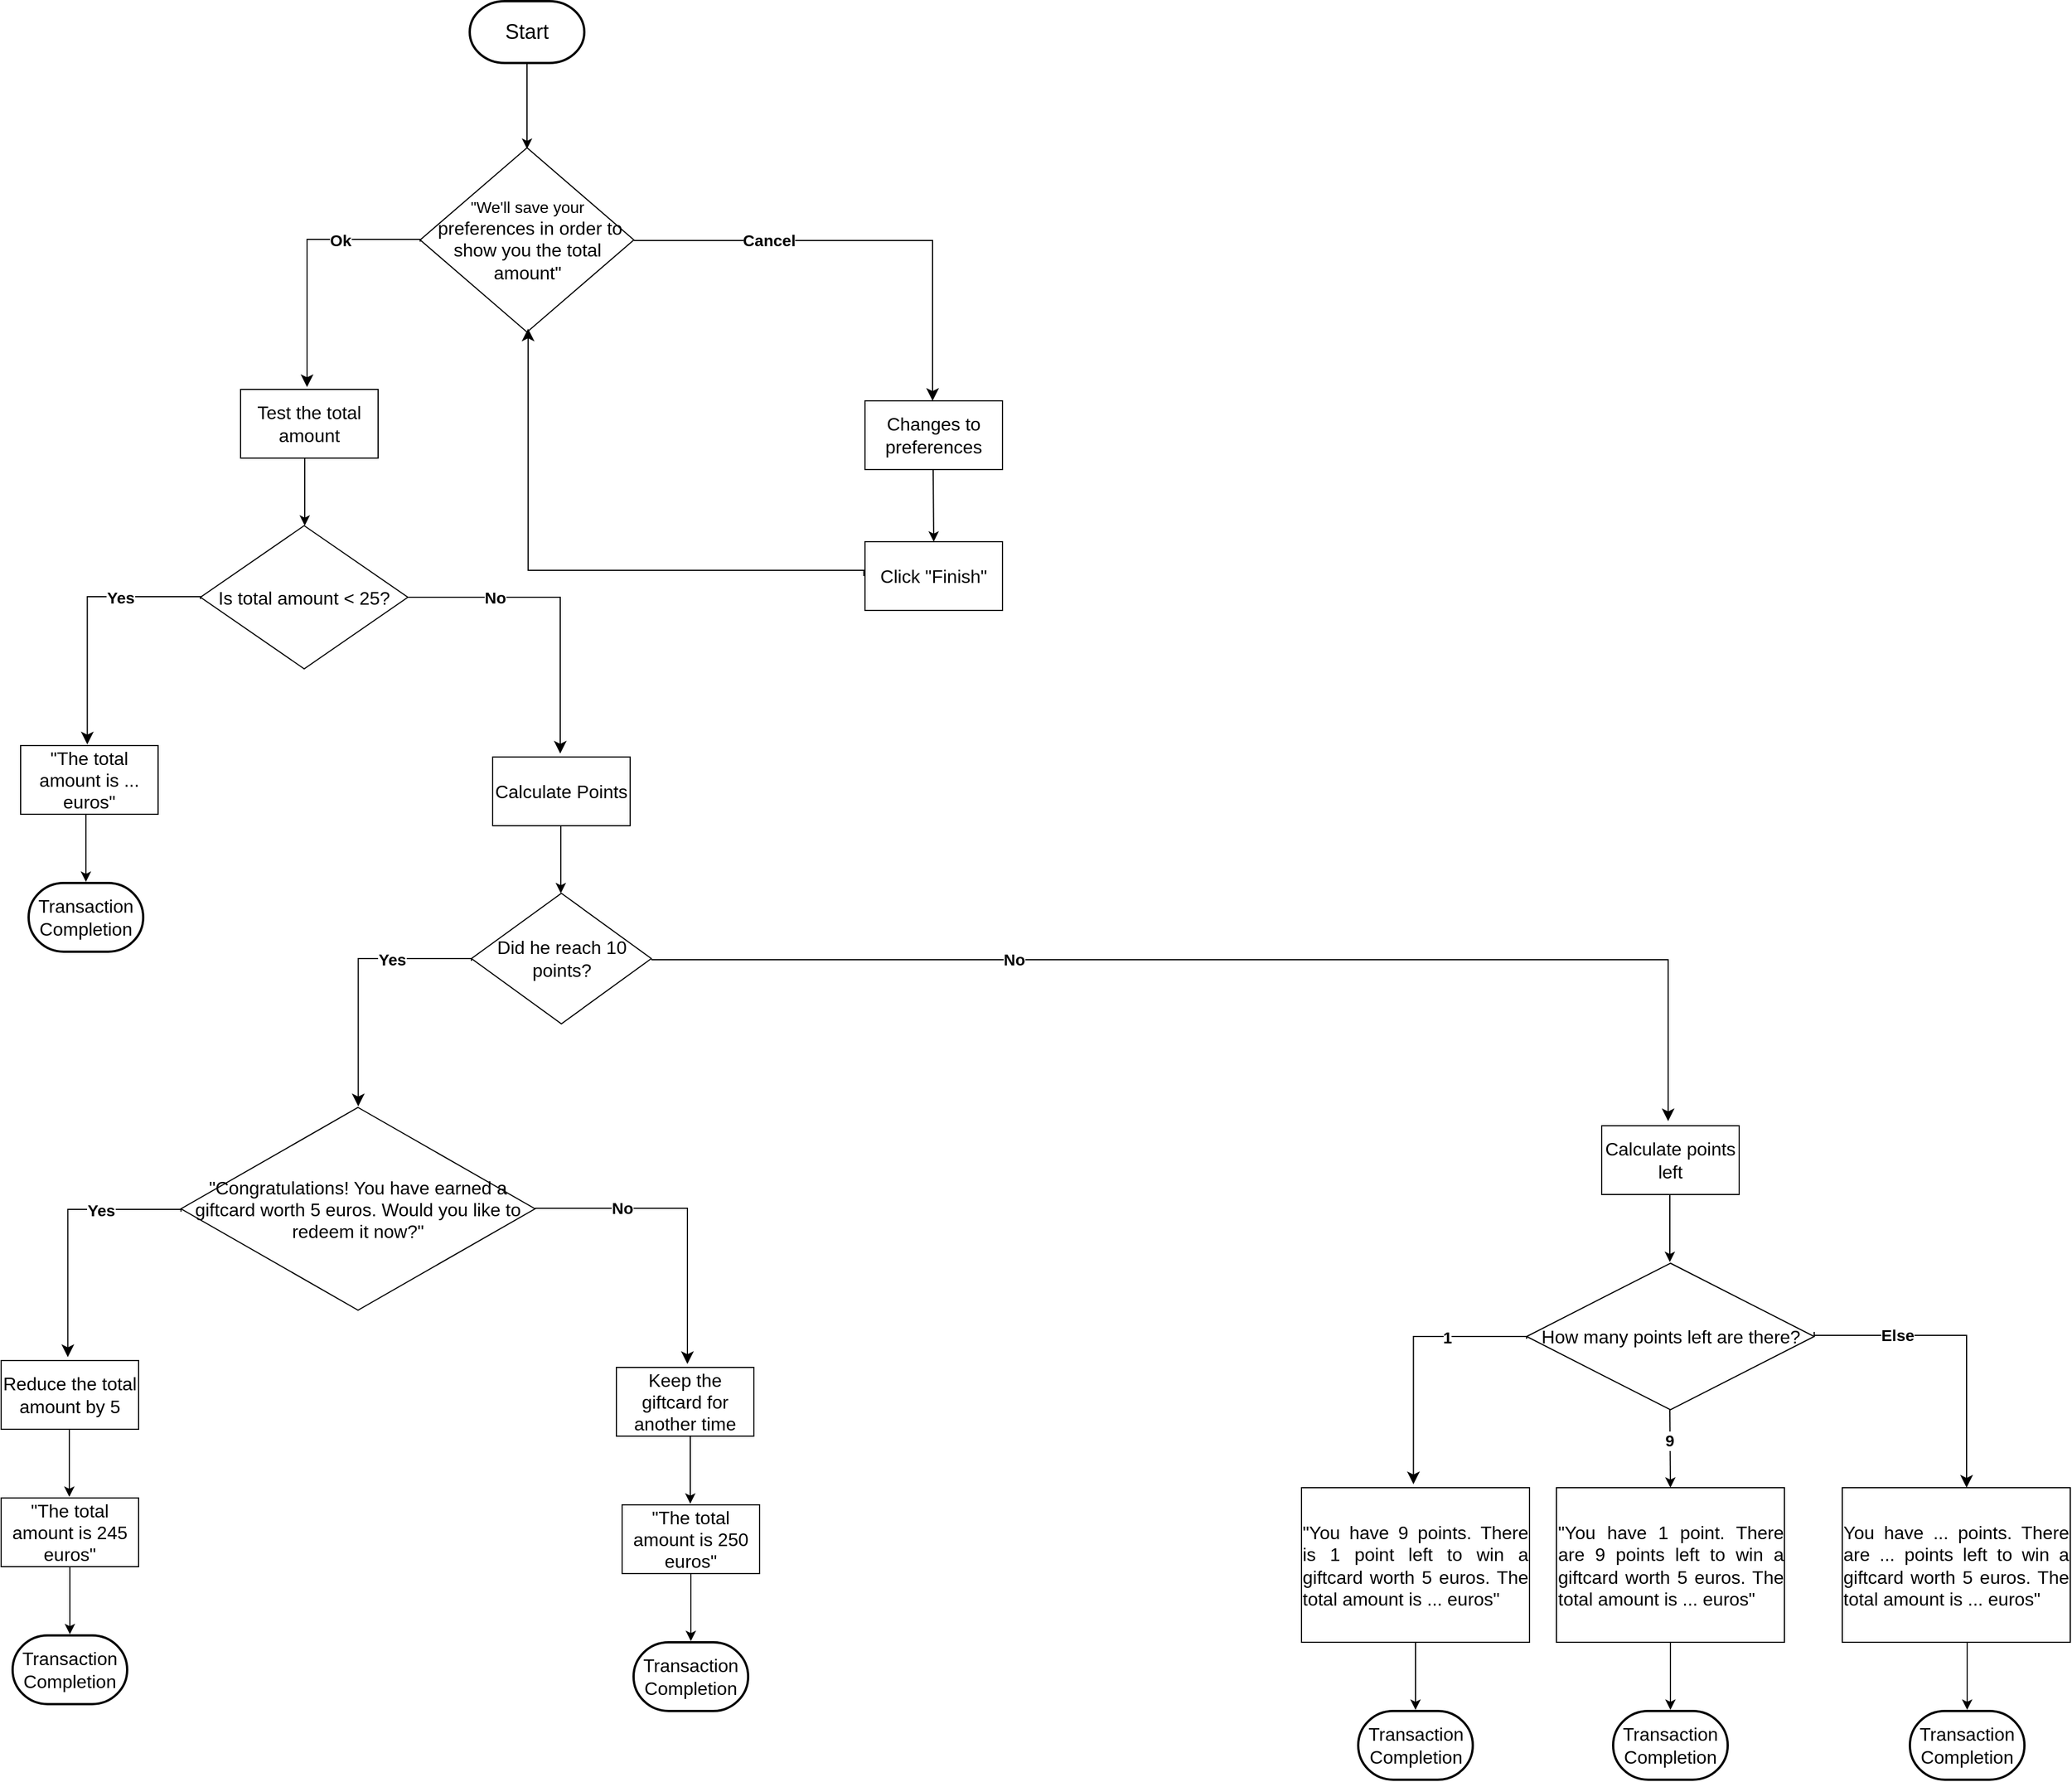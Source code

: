 <mxfile version="24.2.1" type="github">
  <diagram id="C5RBs43oDa-KdzZeNtuy" name="Page-1">
    <mxGraphModel dx="1690" dy="565" grid="0" gridSize="10" guides="1" tooltips="1" connect="1" arrows="1" fold="1" page="0" pageScale="1" pageWidth="827" pageHeight="1169" math="0" shadow="0">
      <root>
        <mxCell id="WIyWlLk6GJQsqaUBKTNV-0" />
        <mxCell id="WIyWlLk6GJQsqaUBKTNV-1" parent="WIyWlLk6GJQsqaUBKTNV-0" />
        <mxCell id="WIyWlLk6GJQsqaUBKTNV-2" value="" style="rounded=0;html=1;jettySize=auto;orthogonalLoop=1;fontSize=11;endArrow=block;endFill=0;endSize=8;strokeWidth=1;shadow=0;labelBackgroundColor=none;edgeStyle=orthogonalEdgeStyle;" parent="WIyWlLk6GJQsqaUBKTNV-1" edge="1">
          <mxGeometry relative="1" as="geometry">
            <mxPoint x="220" y="120" as="sourcePoint" />
          </mxGeometry>
        </mxCell>
        <mxCell id="WIyWlLk6GJQsqaUBKTNV-5" value="No" style="edgeStyle=orthogonalEdgeStyle;rounded=0;html=1;jettySize=auto;orthogonalLoop=1;fontSize=11;endArrow=block;endFill=0;endSize=8;strokeWidth=1;shadow=0;labelBackgroundColor=none;" parent="WIyWlLk6GJQsqaUBKTNV-1" edge="1">
          <mxGeometry y="10" relative="1" as="geometry">
            <mxPoint as="offset" />
            <mxPoint x="270" y="210" as="sourcePoint" />
          </mxGeometry>
        </mxCell>
        <mxCell id="fHp2qP4Lxyj9vEpVP1ns-0" value="&lt;font style=&quot;font-size: 18px;&quot;&gt;Start&lt;/font&gt;" style="strokeWidth=2;html=1;shape=mxgraph.flowchart.terminator;whiteSpace=wrap;" parent="WIyWlLk6GJQsqaUBKTNV-1" vertex="1">
          <mxGeometry x="364" y="78" width="100" height="54" as="geometry" />
        </mxCell>
        <mxCell id="fHp2qP4Lxyj9vEpVP1ns-1" value="" style="endArrow=classic;html=1;rounded=0;" parent="WIyWlLk6GJQsqaUBKTNV-1" edge="1">
          <mxGeometry width="50" height="50" relative="1" as="geometry">
            <mxPoint x="414" y="132" as="sourcePoint" />
            <mxPoint x="414" y="207" as="targetPoint" />
          </mxGeometry>
        </mxCell>
        <mxCell id="fHp2qP4Lxyj9vEpVP1ns-3" value="&lt;font style=&quot;font-size: 14px;&quot;&gt;&quot;We&#39;ll save your&lt;/font&gt;&lt;div&gt;&lt;font size=&quot;3&quot;&gt;&amp;nbsp;preferences in order to show you the total amount&quot;&lt;/font&gt;&lt;/div&gt;" style="rhombus;whiteSpace=wrap;html=1;" parent="WIyWlLk6GJQsqaUBKTNV-1" vertex="1">
          <mxGeometry x="320.75" y="206" width="186.5" height="161" as="geometry" />
        </mxCell>
        <mxCell id="fHp2qP4Lxyj9vEpVP1ns-4" value="" style="edgeStyle=segmentEdgeStyle;endArrow=classic;html=1;curved=0;rounded=0;endSize=8;startSize=8;" parent="WIyWlLk6GJQsqaUBKTNV-1" edge="1">
          <mxGeometry width="50" height="50" relative="1" as="geometry">
            <mxPoint x="320.75" y="288" as="sourcePoint" />
            <mxPoint x="222" y="415" as="targetPoint" />
            <Array as="points">
              <mxPoint x="321" y="286" />
              <mxPoint x="222" y="286" />
              <mxPoint x="222" y="355" />
            </Array>
          </mxGeometry>
        </mxCell>
        <mxCell id="fHp2qP4Lxyj9vEpVP1ns-8" value="&lt;font style=&quot;font-size: 14px;&quot;&gt;&lt;b&gt;Ok&lt;/b&gt;&lt;/font&gt;" style="edgeLabel;html=1;align=center;verticalAlign=middle;resizable=0;points=[];" parent="fHp2qP4Lxyj9vEpVP1ns-4" vertex="1" connectable="0">
          <mxGeometry x="-0.366" y="-3" relative="1" as="geometry">
            <mxPoint x="1" y="4" as="offset" />
          </mxGeometry>
        </mxCell>
        <mxCell id="fHp2qP4Lxyj9vEpVP1ns-9" value="&lt;font size=&quot;3&quot;&gt;Test the total amount&lt;/font&gt;" style="rounded=0;whiteSpace=wrap;html=1;" parent="WIyWlLk6GJQsqaUBKTNV-1" vertex="1">
          <mxGeometry x="164" y="417" width="120" height="60" as="geometry" />
        </mxCell>
        <mxCell id="fHp2qP4Lxyj9vEpVP1ns-14" value="" style="endArrow=classic;html=1;rounded=0;" parent="WIyWlLk6GJQsqaUBKTNV-1" edge="1">
          <mxGeometry width="50" height="50" relative="1" as="geometry">
            <mxPoint x="220" y="477" as="sourcePoint" />
            <mxPoint x="220" y="536" as="targetPoint" />
          </mxGeometry>
        </mxCell>
        <mxCell id="fHp2qP4Lxyj9vEpVP1ns-15" value="&lt;font size=&quot;3&quot;&gt;Is total amount &amp;lt; 25?&lt;/font&gt;" style="rhombus;whiteSpace=wrap;html=1;align=center;" parent="WIyWlLk6GJQsqaUBKTNV-1" vertex="1">
          <mxGeometry x="129" y="536" width="181" height="125" as="geometry" />
        </mxCell>
        <mxCell id="fHp2qP4Lxyj9vEpVP1ns-16" value="" style="edgeStyle=segmentEdgeStyle;endArrow=classic;html=1;curved=0;rounded=0;endSize=8;startSize=8;" parent="WIyWlLk6GJQsqaUBKTNV-1" edge="1">
          <mxGeometry width="50" height="50" relative="1" as="geometry">
            <mxPoint x="128.95" y="600" as="sourcePoint" />
            <mxPoint x="30.2" y="727" as="targetPoint" />
            <Array as="points">
              <mxPoint x="129.2" y="598" />
              <mxPoint x="30.2" y="598" />
              <mxPoint x="30.2" y="667" />
            </Array>
          </mxGeometry>
        </mxCell>
        <mxCell id="fHp2qP4Lxyj9vEpVP1ns-17" value="&lt;font style=&quot;font-size: 14px;&quot;&gt;&lt;b&gt;Yes&lt;/b&gt;&lt;/font&gt;" style="edgeLabel;html=1;align=center;verticalAlign=middle;resizable=0;points=[];" parent="fHp2qP4Lxyj9vEpVP1ns-16" vertex="1" connectable="0">
          <mxGeometry x="-0.366" y="-3" relative="1" as="geometry">
            <mxPoint x="1" y="4" as="offset" />
          </mxGeometry>
        </mxCell>
        <mxCell id="fHp2qP4Lxyj9vEpVP1ns-18" value="&lt;div style=&quot;&quot;&gt;&lt;span style=&quot;font-size: medium; background-color: initial;&quot;&gt;&quot;The total amount is ... euros&quot;&lt;/span&gt;&lt;/div&gt;" style="rounded=0;whiteSpace=wrap;html=1;align=center;" parent="WIyWlLk6GJQsqaUBKTNV-1" vertex="1">
          <mxGeometry x="-28" y="728" width="120" height="60" as="geometry" />
        </mxCell>
        <mxCell id="fHp2qP4Lxyj9vEpVP1ns-19" value="" style="edgeStyle=segmentEdgeStyle;endArrow=classic;html=1;curved=0;rounded=0;endSize=8;startSize=8;exitX=1;exitY=0.5;exitDx=0;exitDy=0;" parent="WIyWlLk6GJQsqaUBKTNV-1" source="fHp2qP4Lxyj9vEpVP1ns-15" edge="1">
          <mxGeometry width="50" height="50" relative="1" as="geometry">
            <mxPoint x="573.75" y="608" as="sourcePoint" />
            <mxPoint x="443" y="735" as="targetPoint" />
            <Array as="points">
              <mxPoint x="443" y="599" />
              <mxPoint x="443" y="735" />
            </Array>
          </mxGeometry>
        </mxCell>
        <mxCell id="fHp2qP4Lxyj9vEpVP1ns-20" value="&lt;font style=&quot;font-size: 14px;&quot;&gt;&lt;b&gt;No&lt;/b&gt;&lt;/font&gt;" style="edgeLabel;html=1;align=center;verticalAlign=middle;resizable=0;points=[];" parent="fHp2qP4Lxyj9vEpVP1ns-19" vertex="1" connectable="0">
          <mxGeometry x="-0.366" y="-3" relative="1" as="geometry">
            <mxPoint x="-10" y="-3" as="offset" />
          </mxGeometry>
        </mxCell>
        <mxCell id="fHp2qP4Lxyj9vEpVP1ns-21" value="&lt;font size=&quot;3&quot;&gt;Calculate Points&lt;/font&gt;" style="rounded=0;whiteSpace=wrap;html=1;" parent="WIyWlLk6GJQsqaUBKTNV-1" vertex="1">
          <mxGeometry x="384" y="738" width="120" height="60" as="geometry" />
        </mxCell>
        <mxCell id="fHp2qP4Lxyj9vEpVP1ns-22" value="" style="endArrow=classic;html=1;rounded=0;" parent="WIyWlLk6GJQsqaUBKTNV-1" edge="1">
          <mxGeometry width="50" height="50" relative="1" as="geometry">
            <mxPoint x="443.5" y="798" as="sourcePoint" />
            <mxPoint x="443.5" y="857" as="targetPoint" />
          </mxGeometry>
        </mxCell>
        <mxCell id="fHp2qP4Lxyj9vEpVP1ns-23" value="&lt;font size=&quot;3&quot;&gt;Did he reach 10 points?&lt;/font&gt;" style="rhombus;whiteSpace=wrap;html=1;" parent="WIyWlLk6GJQsqaUBKTNV-1" vertex="1">
          <mxGeometry x="365.5" y="857" width="157" height="114" as="geometry" />
        </mxCell>
        <mxCell id="fHp2qP4Lxyj9vEpVP1ns-24" value="" style="endArrow=classic;html=1;rounded=0;" parent="WIyWlLk6GJQsqaUBKTNV-1" edge="1">
          <mxGeometry width="50" height="50" relative="1" as="geometry">
            <mxPoint x="29" y="788" as="sourcePoint" />
            <mxPoint x="29" y="847" as="targetPoint" />
          </mxGeometry>
        </mxCell>
        <mxCell id="fHp2qP4Lxyj9vEpVP1ns-26" value="&lt;font size=&quot;3&quot;&gt;Transaction Completion&lt;/font&gt;" style="strokeWidth=2;html=1;shape=mxgraph.flowchart.terminator;whiteSpace=wrap;" parent="WIyWlLk6GJQsqaUBKTNV-1" vertex="1">
          <mxGeometry x="-21" y="848" width="100" height="60" as="geometry" />
        </mxCell>
        <mxCell id="fHp2qP4Lxyj9vEpVP1ns-27" value="" style="edgeStyle=segmentEdgeStyle;endArrow=classic;html=1;curved=0;rounded=0;endSize=8;startSize=8;" parent="WIyWlLk6GJQsqaUBKTNV-1" edge="1">
          <mxGeometry width="50" height="50" relative="1" as="geometry">
            <mxPoint x="365.45" y="916" as="sourcePoint" />
            <mxPoint x="266.7" y="1043" as="targetPoint" />
            <Array as="points">
              <mxPoint x="365.7" y="914" />
              <mxPoint x="266.7" y="914" />
              <mxPoint x="266.7" y="983" />
            </Array>
          </mxGeometry>
        </mxCell>
        <mxCell id="fHp2qP4Lxyj9vEpVP1ns-28" value="&lt;font style=&quot;font-size: 14px;&quot;&gt;&lt;b&gt;Yes&lt;/b&gt;&lt;/font&gt;" style="edgeLabel;html=1;align=center;verticalAlign=middle;resizable=0;points=[];" parent="fHp2qP4Lxyj9vEpVP1ns-27" vertex="1" connectable="0">
          <mxGeometry x="-0.366" y="-3" relative="1" as="geometry">
            <mxPoint x="1" y="4" as="offset" />
          </mxGeometry>
        </mxCell>
        <mxCell id="fHp2qP4Lxyj9vEpVP1ns-30" value="&lt;font size=&quot;3&quot;&gt;&quot;Congratulations! You have earned a giftcard worth 5 euros. Would you like to redeem it now?&quot;&lt;/font&gt;" style="rhombus;whiteSpace=wrap;html=1;align=center;" parent="WIyWlLk6GJQsqaUBKTNV-1" vertex="1">
          <mxGeometry x="112" y="1044" width="309" height="177" as="geometry" />
        </mxCell>
        <mxCell id="fHp2qP4Lxyj9vEpVP1ns-31" value="" style="edgeStyle=segmentEdgeStyle;endArrow=classic;html=1;curved=0;rounded=0;endSize=8;startSize=8;" parent="WIyWlLk6GJQsqaUBKTNV-1" edge="1">
          <mxGeometry width="50" height="50" relative="1" as="geometry">
            <mxPoint x="111.95" y="1135" as="sourcePoint" />
            <mxPoint x="13.2" y="1262" as="targetPoint" />
            <Array as="points">
              <mxPoint x="112.2" y="1133" />
              <mxPoint x="13.2" y="1133" />
              <mxPoint x="13.2" y="1202" />
            </Array>
          </mxGeometry>
        </mxCell>
        <mxCell id="fHp2qP4Lxyj9vEpVP1ns-32" value="&lt;font style=&quot;font-size: 14px;&quot;&gt;&lt;b&gt;Yes&lt;/b&gt;&lt;/font&gt;" style="edgeLabel;html=1;align=center;verticalAlign=middle;resizable=0;points=[];" parent="fHp2qP4Lxyj9vEpVP1ns-31" vertex="1" connectable="0">
          <mxGeometry x="-0.366" y="-3" relative="1" as="geometry">
            <mxPoint x="1" y="4" as="offset" />
          </mxGeometry>
        </mxCell>
        <mxCell id="fHp2qP4Lxyj9vEpVP1ns-33" value="&lt;font size=&quot;3&quot;&gt;Reduce the total amount by 5&lt;/font&gt;" style="rounded=0;whiteSpace=wrap;html=1;" parent="WIyWlLk6GJQsqaUBKTNV-1" vertex="1">
          <mxGeometry x="-45" y="1265" width="120" height="60" as="geometry" />
        </mxCell>
        <mxCell id="fHp2qP4Lxyj9vEpVP1ns-34" value="" style="endArrow=classic;html=1;rounded=0;" parent="WIyWlLk6GJQsqaUBKTNV-1" edge="1">
          <mxGeometry width="50" height="50" relative="1" as="geometry">
            <mxPoint x="14.5" y="1325" as="sourcePoint" />
            <mxPoint x="14.5" y="1384" as="targetPoint" />
          </mxGeometry>
        </mxCell>
        <mxCell id="fHp2qP4Lxyj9vEpVP1ns-35" value="&lt;div style=&quot;&quot;&gt;&lt;span style=&quot;font-size: medium; background-color: initial;&quot;&gt;&quot;The total amount is 245 euros&quot;&lt;/span&gt;&lt;/div&gt;" style="rounded=0;whiteSpace=wrap;html=1;align=center;" parent="WIyWlLk6GJQsqaUBKTNV-1" vertex="1">
          <mxGeometry x="-45" y="1385" width="120" height="60" as="geometry" />
        </mxCell>
        <mxCell id="fHp2qP4Lxyj9vEpVP1ns-36" value="" style="endArrow=classic;html=1;rounded=0;" parent="WIyWlLk6GJQsqaUBKTNV-1" edge="1">
          <mxGeometry width="50" height="50" relative="1" as="geometry">
            <mxPoint x="15" y="1445" as="sourcePoint" />
            <mxPoint x="15" y="1504" as="targetPoint" />
          </mxGeometry>
        </mxCell>
        <mxCell id="fHp2qP4Lxyj9vEpVP1ns-37" value="&lt;font size=&quot;3&quot;&gt;Transaction Completion&lt;/font&gt;" style="strokeWidth=2;html=1;shape=mxgraph.flowchart.terminator;whiteSpace=wrap;" parent="WIyWlLk6GJQsqaUBKTNV-1" vertex="1">
          <mxGeometry x="-35" y="1505" width="100" height="60" as="geometry" />
        </mxCell>
        <mxCell id="fHp2qP4Lxyj9vEpVP1ns-38" value="" style="edgeStyle=segmentEdgeStyle;endArrow=classic;html=1;curved=0;rounded=0;endSize=8;startSize=8;exitX=1;exitY=0.5;exitDx=0;exitDy=0;" parent="WIyWlLk6GJQsqaUBKTNV-1" edge="1">
          <mxGeometry width="50" height="50" relative="1" as="geometry">
            <mxPoint x="421" y="1132" as="sourcePoint" />
            <mxPoint x="554" y="1268" as="targetPoint" />
            <Array as="points">
              <mxPoint x="554" y="1132" />
              <mxPoint x="554" y="1268" />
            </Array>
          </mxGeometry>
        </mxCell>
        <mxCell id="fHp2qP4Lxyj9vEpVP1ns-39" value="&lt;font style=&quot;font-size: 14px;&quot;&gt;&lt;b&gt;No&lt;/b&gt;&lt;/font&gt;" style="edgeLabel;html=1;align=center;verticalAlign=middle;resizable=0;points=[];" parent="fHp2qP4Lxyj9vEpVP1ns-38" vertex="1" connectable="0">
          <mxGeometry x="-0.366" y="-3" relative="1" as="geometry">
            <mxPoint x="-10" y="-3" as="offset" />
          </mxGeometry>
        </mxCell>
        <mxCell id="fHp2qP4Lxyj9vEpVP1ns-40" value="&lt;font size=&quot;3&quot;&gt;Keep the giftcard for another time&lt;/font&gt;" style="rounded=0;whiteSpace=wrap;html=1;" parent="WIyWlLk6GJQsqaUBKTNV-1" vertex="1">
          <mxGeometry x="492" y="1271" width="120" height="60" as="geometry" />
        </mxCell>
        <mxCell id="fHp2qP4Lxyj9vEpVP1ns-45" value="&lt;font size=&quot;3&quot;&gt;Transaction Completion&lt;/font&gt;" style="strokeWidth=2;html=1;shape=mxgraph.flowchart.terminator;whiteSpace=wrap;" parent="WIyWlLk6GJQsqaUBKTNV-1" vertex="1">
          <mxGeometry x="507" y="1511" width="100" height="60" as="geometry" />
        </mxCell>
        <mxCell id="fHp2qP4Lxyj9vEpVP1ns-46" value="" style="endArrow=classic;html=1;rounded=0;" parent="WIyWlLk6GJQsqaUBKTNV-1" edge="1">
          <mxGeometry width="50" height="50" relative="1" as="geometry">
            <mxPoint x="557" y="1451" as="sourcePoint" />
            <mxPoint x="557" y="1510" as="targetPoint" />
          </mxGeometry>
        </mxCell>
        <mxCell id="fHp2qP4Lxyj9vEpVP1ns-47" value="&lt;div style=&quot;&quot;&gt;&lt;span style=&quot;font-size: medium; background-color: initial;&quot;&gt;&quot;The total amount is 250 euros&quot;&lt;/span&gt;&lt;/div&gt;" style="rounded=0;whiteSpace=wrap;html=1;align=center;" parent="WIyWlLk6GJQsqaUBKTNV-1" vertex="1">
          <mxGeometry x="497" y="1391" width="120" height="60" as="geometry" />
        </mxCell>
        <mxCell id="fHp2qP4Lxyj9vEpVP1ns-48" value="" style="endArrow=classic;html=1;rounded=0;" parent="WIyWlLk6GJQsqaUBKTNV-1" edge="1">
          <mxGeometry width="50" height="50" relative="1" as="geometry">
            <mxPoint x="556.5" y="1331" as="sourcePoint" />
            <mxPoint x="556.5" y="1390" as="targetPoint" />
          </mxGeometry>
        </mxCell>
        <mxCell id="fHp2qP4Lxyj9vEpVP1ns-49" value="" style="edgeStyle=segmentEdgeStyle;endArrow=classic;html=1;curved=0;rounded=0;endSize=8;startSize=8;exitX=1;exitY=0.5;exitDx=0;exitDy=0;" parent="WIyWlLk6GJQsqaUBKTNV-1" edge="1">
          <mxGeometry width="50" height="50" relative="1" as="geometry">
            <mxPoint x="522.5" y="915" as="sourcePoint" />
            <mxPoint x="1410" y="1056" as="targetPoint" />
            <Array as="points">
              <mxPoint x="1410" y="915" />
              <mxPoint x="1410" y="1051" />
            </Array>
          </mxGeometry>
        </mxCell>
        <mxCell id="fHp2qP4Lxyj9vEpVP1ns-50" value="&lt;font style=&quot;font-size: 14px;&quot;&gt;&lt;b&gt;No&lt;/b&gt;&lt;/font&gt;" style="edgeLabel;html=1;align=center;verticalAlign=middle;resizable=0;points=[];" parent="fHp2qP4Lxyj9vEpVP1ns-49" vertex="1" connectable="0">
          <mxGeometry x="-0.366" y="-3" relative="1" as="geometry">
            <mxPoint x="-10" y="-3" as="offset" />
          </mxGeometry>
        </mxCell>
        <mxCell id="fHp2qP4Lxyj9vEpVP1ns-51" value="&lt;font size=&quot;3&quot;&gt;Calculate points left&lt;/font&gt;" style="rounded=0;whiteSpace=wrap;html=1;" parent="WIyWlLk6GJQsqaUBKTNV-1" vertex="1">
          <mxGeometry x="1352" y="1060" width="120" height="60" as="geometry" />
        </mxCell>
        <mxCell id="fHp2qP4Lxyj9vEpVP1ns-52" value="" style="endArrow=classic;html=1;rounded=0;" parent="WIyWlLk6GJQsqaUBKTNV-1" edge="1">
          <mxGeometry width="50" height="50" relative="1" as="geometry">
            <mxPoint x="1411.5" y="1120" as="sourcePoint" />
            <mxPoint x="1411.5" y="1179" as="targetPoint" />
          </mxGeometry>
        </mxCell>
        <mxCell id="fHp2qP4Lxyj9vEpVP1ns-53" value="&lt;font size=&quot;3&quot;&gt;How many points left are there?&lt;/font&gt;" style="rhombus;whiteSpace=wrap;html=1;" parent="WIyWlLk6GJQsqaUBKTNV-1" vertex="1">
          <mxGeometry x="1286.5" y="1180" width="251" height="128" as="geometry" />
        </mxCell>
        <mxCell id="fHp2qP4Lxyj9vEpVP1ns-54" value="" style="edgeStyle=segmentEdgeStyle;endArrow=classic;html=1;curved=0;rounded=0;endSize=8;startSize=8;" parent="WIyWlLk6GJQsqaUBKTNV-1" edge="1">
          <mxGeometry width="50" height="50" relative="1" as="geometry">
            <mxPoint x="1286.45" y="1246" as="sourcePoint" />
            <mxPoint x="1187.7" y="1373" as="targetPoint" />
            <Array as="points">
              <mxPoint x="1286.7" y="1244" />
              <mxPoint x="1187.7" y="1244" />
              <mxPoint x="1187.7" y="1313" />
            </Array>
          </mxGeometry>
        </mxCell>
        <mxCell id="fHp2qP4Lxyj9vEpVP1ns-55" value="&lt;font style=&quot;font-size: 14px;&quot;&gt;&lt;b&gt;1&lt;/b&gt;&lt;/font&gt;" style="edgeLabel;html=1;align=center;verticalAlign=middle;resizable=0;points=[];" parent="fHp2qP4Lxyj9vEpVP1ns-54" vertex="1" connectable="0">
          <mxGeometry x="-0.366" y="-3" relative="1" as="geometry">
            <mxPoint x="1" y="4" as="offset" />
          </mxGeometry>
        </mxCell>
        <mxCell id="fHp2qP4Lxyj9vEpVP1ns-56" value="&lt;div style=&quot;text-align: justify;&quot;&gt;&lt;span style=&quot;font-size: medium; background-color: initial;&quot;&gt;&quot;You have 9 points. There is 1 point left to win a giftcard worth 5 euros. The total amount is ... euros&quot;&lt;/span&gt;&lt;/div&gt;" style="rounded=0;whiteSpace=wrap;html=1;" parent="WIyWlLk6GJQsqaUBKTNV-1" vertex="1">
          <mxGeometry x="1090" y="1376" width="199" height="135" as="geometry" />
        </mxCell>
        <mxCell id="fHp2qP4Lxyj9vEpVP1ns-57" value="" style="endArrow=classic;html=1;rounded=0;entryX=0.5;entryY=0;entryDx=0;entryDy=0;" parent="WIyWlLk6GJQsqaUBKTNV-1" target="fHp2qP4Lxyj9vEpVP1ns-59" edge="1">
          <mxGeometry width="50" height="50" relative="1" as="geometry">
            <mxPoint x="1411.5" y="1308" as="sourcePoint" />
            <mxPoint x="1411.5" y="1367" as="targetPoint" />
          </mxGeometry>
        </mxCell>
        <mxCell id="fHp2qP4Lxyj9vEpVP1ns-58" value="&lt;font style=&quot;font-size: 14px;&quot;&gt;&lt;b&gt;9&lt;/b&gt;&lt;/font&gt;" style="edgeLabel;html=1;align=center;verticalAlign=middle;resizable=0;points=[];" parent="fHp2qP4Lxyj9vEpVP1ns-57" vertex="1" connectable="0">
          <mxGeometry x="-0.308" y="-3" relative="1" as="geometry">
            <mxPoint x="2" y="3" as="offset" />
          </mxGeometry>
        </mxCell>
        <mxCell id="fHp2qP4Lxyj9vEpVP1ns-59" value="&lt;div style=&quot;text-align: justify;&quot;&gt;&lt;font size=&quot;3&quot;&gt;&quot;You have 1 point. There are 9 points left to win a giftcard worth 5 euros. The total amount is ... euros&quot;&lt;/font&gt;&lt;br&gt;&lt;/div&gt;" style="rounded=0;whiteSpace=wrap;html=1;" parent="WIyWlLk6GJQsqaUBKTNV-1" vertex="1">
          <mxGeometry x="1312.5" y="1376" width="199" height="135" as="geometry" />
        </mxCell>
        <mxCell id="fHp2qP4Lxyj9vEpVP1ns-60" value="" style="edgeStyle=segmentEdgeStyle;endArrow=classic;html=1;curved=0;rounded=0;endSize=8;startSize=8;exitX=1;exitY=0.5;exitDx=0;exitDy=0;" parent="WIyWlLk6GJQsqaUBKTNV-1" edge="1">
          <mxGeometry width="50" height="50" relative="1" as="geometry">
            <mxPoint x="1537.5" y="1240" as="sourcePoint" />
            <mxPoint x="1670.5" y="1376" as="targetPoint" />
            <Array as="points">
              <mxPoint x="1538" y="1243" />
              <mxPoint x="1671" y="1243" />
            </Array>
          </mxGeometry>
        </mxCell>
        <mxCell id="fHp2qP4Lxyj9vEpVP1ns-61" value="&lt;font style=&quot;font-size: 14px;&quot;&gt;&lt;b&gt;Else&lt;/b&gt;&lt;/font&gt;" style="edgeLabel;html=1;align=center;verticalAlign=middle;resizable=0;points=[];" parent="fHp2qP4Lxyj9vEpVP1ns-60" vertex="1" connectable="0">
          <mxGeometry x="-0.366" y="-3" relative="1" as="geometry">
            <mxPoint x="-10" y="-3" as="offset" />
          </mxGeometry>
        </mxCell>
        <mxCell id="fHp2qP4Lxyj9vEpVP1ns-63" value="&lt;div style=&quot;text-align: justify;&quot;&gt;&lt;font size=&quot;3&quot;&gt;You have ... points. There are ... points left to win a giftcard worth 5 euros. The total amount is ... euros&quot;&lt;/font&gt;&lt;br&gt;&lt;/div&gt;" style="rounded=0;whiteSpace=wrap;html=1;" parent="WIyWlLk6GJQsqaUBKTNV-1" vertex="1">
          <mxGeometry x="1562" y="1376" width="199" height="135" as="geometry" />
        </mxCell>
        <mxCell id="fHp2qP4Lxyj9vEpVP1ns-64" value="" style="endArrow=classic;html=1;rounded=0;" parent="WIyWlLk6GJQsqaUBKTNV-1" edge="1">
          <mxGeometry width="50" height="50" relative="1" as="geometry">
            <mxPoint x="1671" y="1511" as="sourcePoint" />
            <mxPoint x="1671" y="1570" as="targetPoint" />
          </mxGeometry>
        </mxCell>
        <mxCell id="fHp2qP4Lxyj9vEpVP1ns-65" value="&lt;font size=&quot;3&quot;&gt;Transaction Completion&lt;/font&gt;" style="strokeWidth=2;html=1;shape=mxgraph.flowchart.terminator;whiteSpace=wrap;" parent="WIyWlLk6GJQsqaUBKTNV-1" vertex="1">
          <mxGeometry x="1621" y="1571" width="100" height="60" as="geometry" />
        </mxCell>
        <mxCell id="fHp2qP4Lxyj9vEpVP1ns-66" value="" style="endArrow=classic;html=1;rounded=0;" parent="WIyWlLk6GJQsqaUBKTNV-1" edge="1">
          <mxGeometry width="50" height="50" relative="1" as="geometry">
            <mxPoint x="1412" y="1511" as="sourcePoint" />
            <mxPoint x="1412" y="1570" as="targetPoint" />
          </mxGeometry>
        </mxCell>
        <mxCell id="fHp2qP4Lxyj9vEpVP1ns-67" value="&lt;font size=&quot;3&quot;&gt;Transaction Completion&lt;/font&gt;" style="strokeWidth=2;html=1;shape=mxgraph.flowchart.terminator;whiteSpace=wrap;" parent="WIyWlLk6GJQsqaUBKTNV-1" vertex="1">
          <mxGeometry x="1362" y="1571" width="100" height="60" as="geometry" />
        </mxCell>
        <mxCell id="fHp2qP4Lxyj9vEpVP1ns-68" value="" style="endArrow=classic;html=1;rounded=0;" parent="WIyWlLk6GJQsqaUBKTNV-1" edge="1">
          <mxGeometry width="50" height="50" relative="1" as="geometry">
            <mxPoint x="1189.5" y="1511" as="sourcePoint" />
            <mxPoint x="1189.5" y="1570" as="targetPoint" />
          </mxGeometry>
        </mxCell>
        <mxCell id="fHp2qP4Lxyj9vEpVP1ns-69" value="&lt;font size=&quot;3&quot;&gt;Transaction Completion&lt;/font&gt;" style="strokeWidth=2;html=1;shape=mxgraph.flowchart.terminator;whiteSpace=wrap;" parent="WIyWlLk6GJQsqaUBKTNV-1" vertex="1">
          <mxGeometry x="1139.5" y="1571" width="100" height="60" as="geometry" />
        </mxCell>
        <mxCell id="fHp2qP4Lxyj9vEpVP1ns-70" value="" style="edgeStyle=segmentEdgeStyle;endArrow=classic;html=1;curved=0;rounded=0;endSize=8;startSize=8;exitX=1;exitY=0.5;exitDx=0;exitDy=0;" parent="WIyWlLk6GJQsqaUBKTNV-1" edge="1">
          <mxGeometry width="50" height="50" relative="1" as="geometry">
            <mxPoint x="507.25" y="287" as="sourcePoint" />
            <mxPoint x="768" y="427" as="targetPoint" />
            <Array as="points">
              <mxPoint x="768" y="287" />
              <mxPoint x="768" y="423" />
            </Array>
          </mxGeometry>
        </mxCell>
        <mxCell id="fHp2qP4Lxyj9vEpVP1ns-71" value="&lt;font style=&quot;font-size: 14px;&quot;&gt;&lt;b&gt;Cancel&lt;/b&gt;&lt;/font&gt;" style="edgeLabel;html=1;align=center;verticalAlign=middle;resizable=0;points=[];" parent="fHp2qP4Lxyj9vEpVP1ns-70" vertex="1" connectable="0">
          <mxGeometry x="-0.366" y="-3" relative="1" as="geometry">
            <mxPoint x="-10" y="-3" as="offset" />
          </mxGeometry>
        </mxCell>
        <mxCell id="fHp2qP4Lxyj9vEpVP1ns-72" value="&lt;font size=&quot;3&quot;&gt;Changes to preferences&lt;/font&gt;" style="rounded=0;whiteSpace=wrap;html=1;" parent="WIyWlLk6GJQsqaUBKTNV-1" vertex="1">
          <mxGeometry x="709" y="427" width="120" height="60" as="geometry" />
        </mxCell>
        <mxCell id="fHp2qP4Lxyj9vEpVP1ns-73" value="" style="endArrow=classic;html=1;rounded=0;entryX=0.5;entryY=0;entryDx=0;entryDy=0;" parent="WIyWlLk6GJQsqaUBKTNV-1" target="fHp2qP4Lxyj9vEpVP1ns-74" edge="1">
          <mxGeometry width="50" height="50" relative="1" as="geometry">
            <mxPoint x="768.5" y="487" as="sourcePoint" />
            <mxPoint x="768.5" y="546" as="targetPoint" />
          </mxGeometry>
        </mxCell>
        <mxCell id="fHp2qP4Lxyj9vEpVP1ns-74" value="&lt;font size=&quot;3&quot;&gt;Click &quot;Finish&quot;&lt;/font&gt;" style="rounded=0;whiteSpace=wrap;html=1;" parent="WIyWlLk6GJQsqaUBKTNV-1" vertex="1">
          <mxGeometry x="709" y="550" width="120" height="60" as="geometry" />
        </mxCell>
        <mxCell id="fHp2qP4Lxyj9vEpVP1ns-75" value="" style="edgeStyle=elbowEdgeStyle;elbow=vertical;endArrow=classic;html=1;curved=0;rounded=0;endSize=8;startSize=8;entryX=0.505;entryY=0.981;entryDx=0;entryDy=0;entryPerimeter=0;" parent="WIyWlLk6GJQsqaUBKTNV-1" target="fHp2qP4Lxyj9vEpVP1ns-3" edge="1">
          <mxGeometry width="50" height="50" relative="1" as="geometry">
            <mxPoint x="708" y="580" as="sourcePoint" />
            <mxPoint x="415" y="369.8" as="targetPoint" />
            <Array as="points">
              <mxPoint x="645" y="575" />
            </Array>
          </mxGeometry>
        </mxCell>
      </root>
    </mxGraphModel>
  </diagram>
</mxfile>
